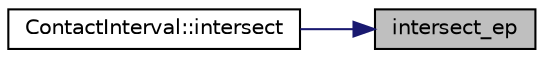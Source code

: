 digraph "intersect_ep"
{
 // LATEX_PDF_SIZE
  edge [fontname="Helvetica",fontsize="10",labelfontname="Helvetica",labelfontsize="10"];
  node [fontname="Helvetica",fontsize="10",shape=record];
  rankdir="RL";
  Node1 [label="intersect_ep",height=0.2,width=0.4,color="black", fillcolor="grey75", style="filled", fontcolor="black",tooltip=" "];
  Node1 -> Node2 [dir="back",color="midnightblue",fontsize="10",style="solid",fontname="Helvetica"];
  Node2 [label="ContactInterval::intersect",height=0.2,width=0.4,color="black", fillcolor="white", style="filled",URL="$db/dc7/class_contact_interval.html#a13775e6952a50fe37e577e29d6bc08a5",tooltip=" "];
}
